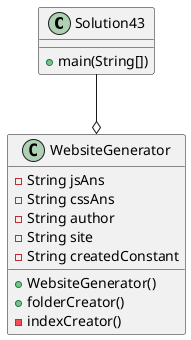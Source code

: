 @startuml
'https://plantuml.com/sequence-diagram

Class Solution43{
    +main(String[])
    ' Instantiate website generator.
    ' Call the folderCreator method and Website generator will take care of the rest.
}

Class WebsiteGenerator{
    -String jsAns
    -String cssAns
    -String author
    -String site
    -String createdConstant
    +WebsiteGenerator()
    +folderCreator()
    -indexCreator()
}

Solution43 --o WebsiteGenerator
@enduml